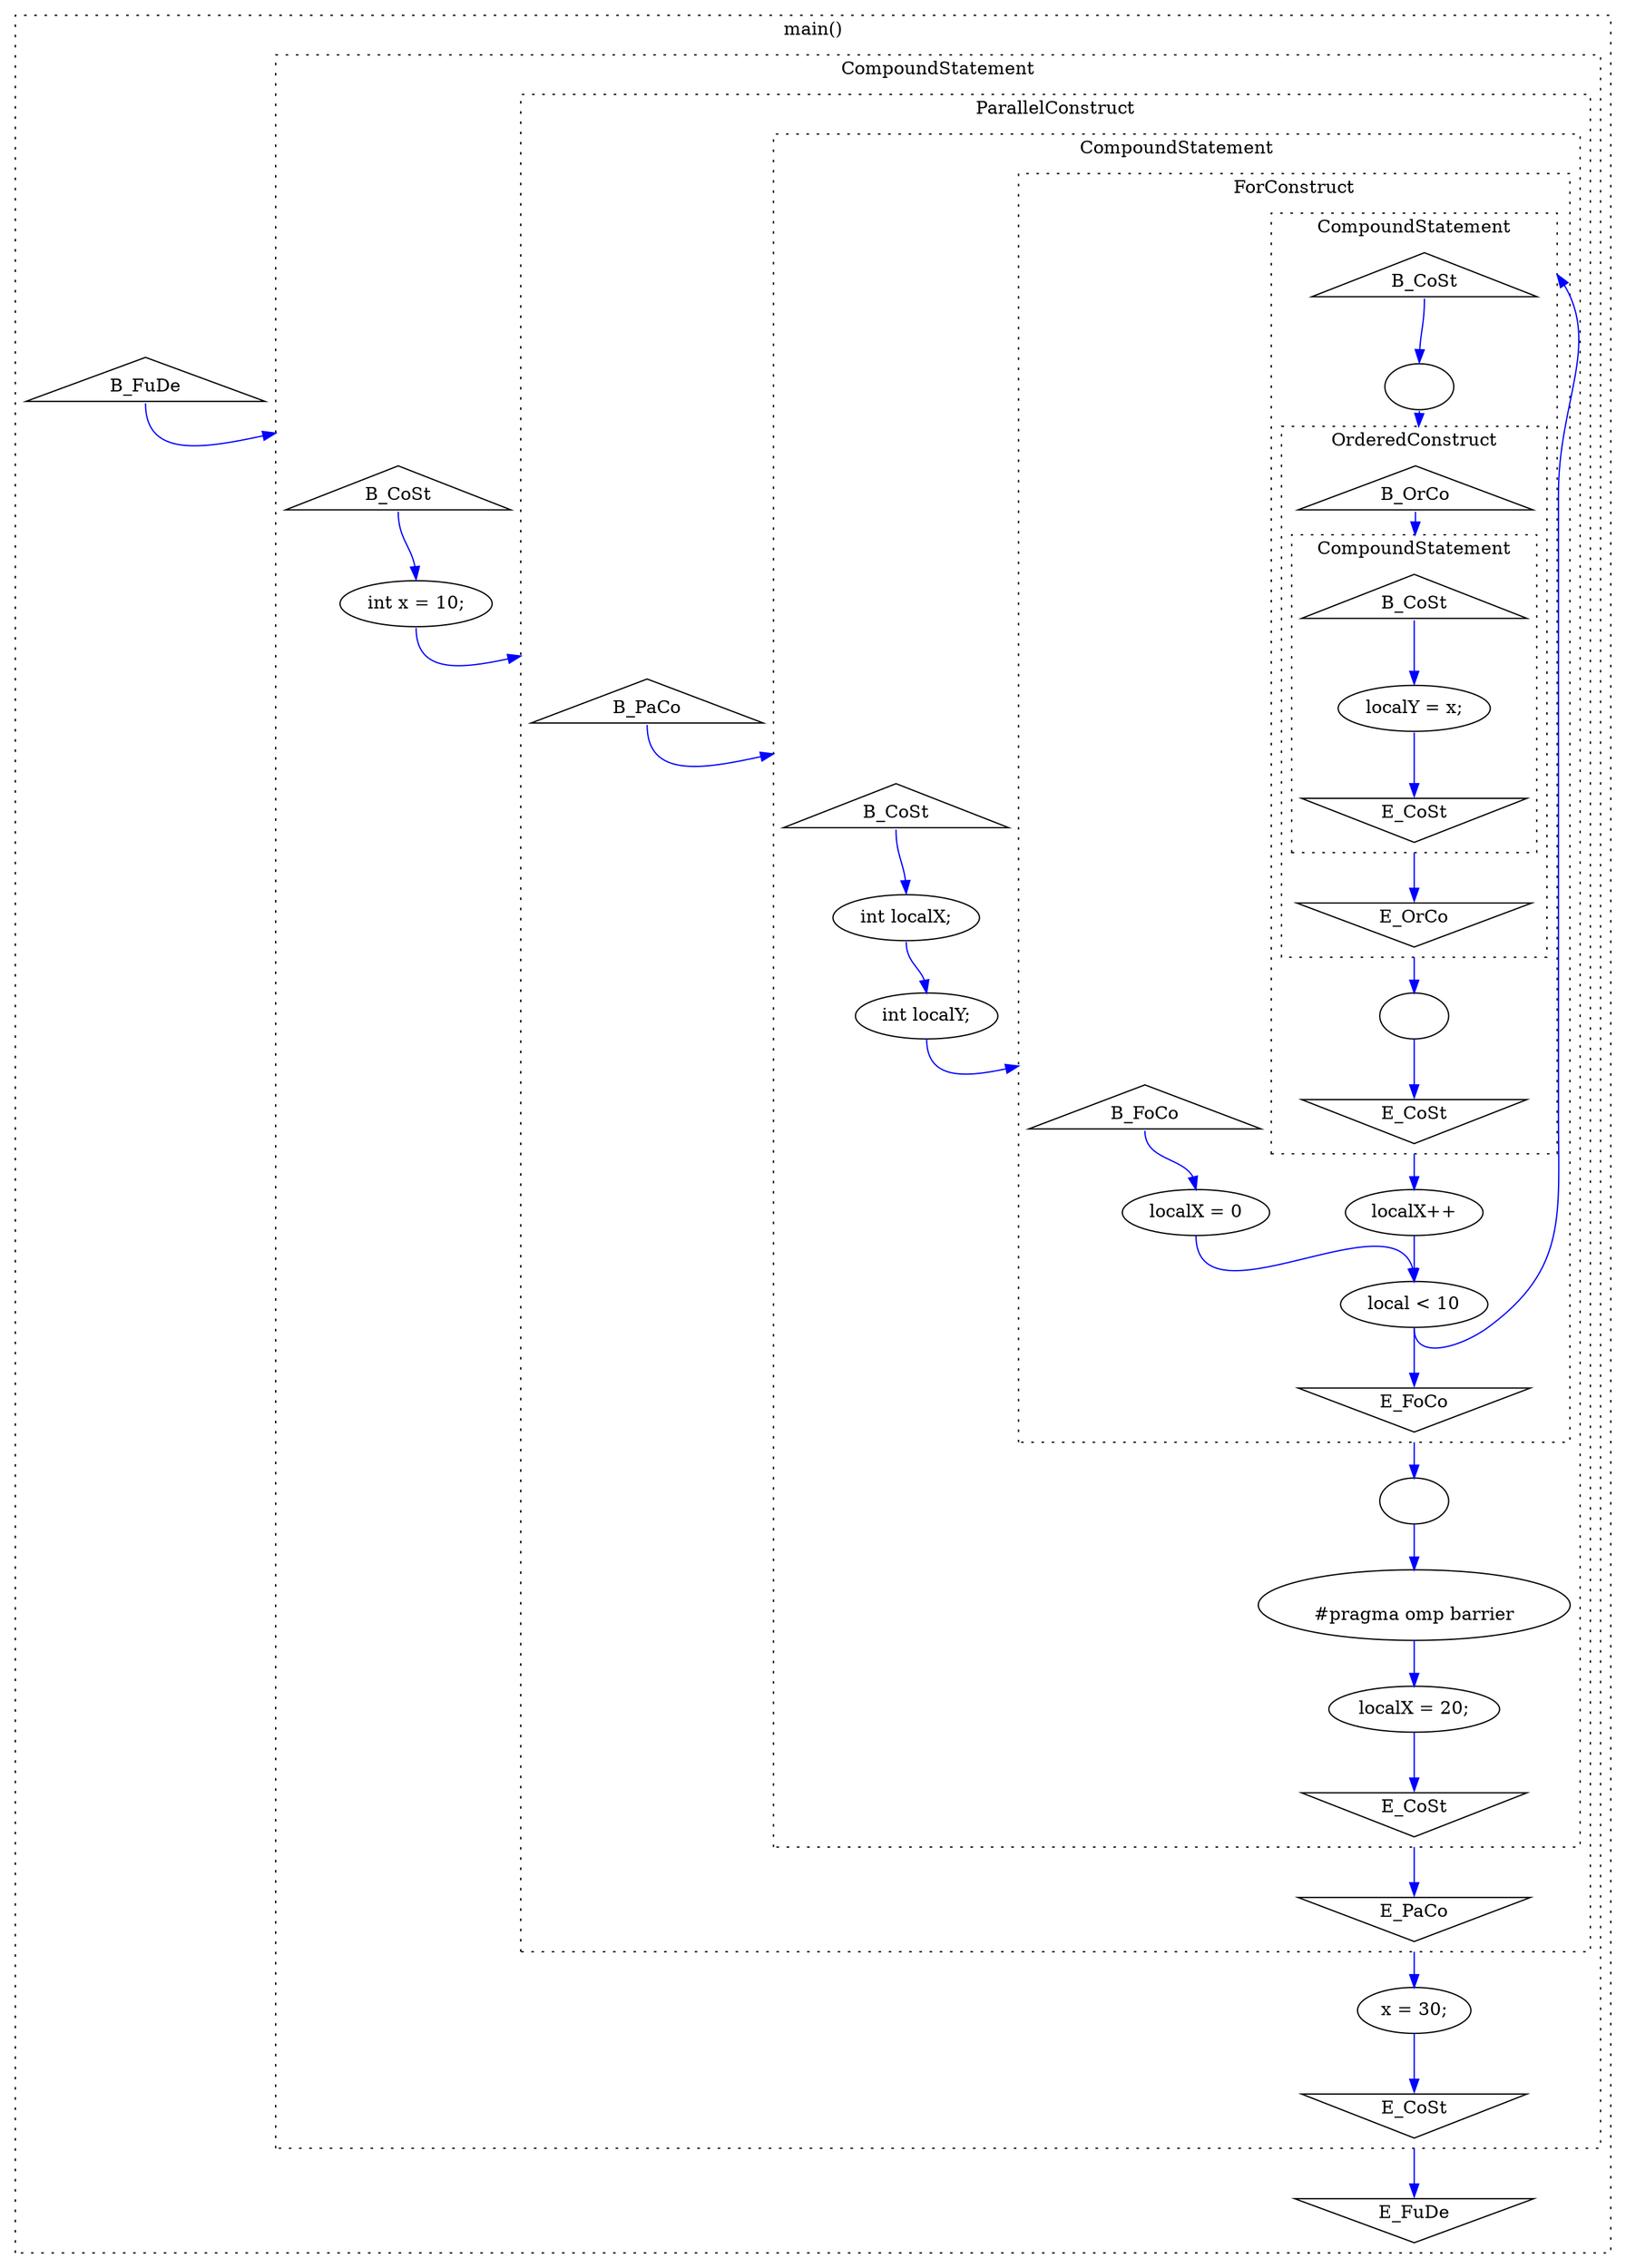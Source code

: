 digraph graph2055422401 {
compound=true;
edge[color=blue];
subgraph cluster212397882 {
compound=true;
style=dotted;
label="main()";
node386153220[label="B_FuDe", shape="triangle"];
node1361009437[label="E_FuDe", shape="invtriangle"];
subgraph cluster837981622 {
compound=true;
style=dotted;
label="CompoundStatement";
node2053668237[label="B_CoSt", shape="triangle"];
node1283634655[label="E_CoSt", shape="invtriangle"];
node1743702241[label="int x = 10;"];
subgraph cluster1108651663 {
compound=true;
style=dotted;
label="ParallelConstruct";
node2074687317[label="B_PaCo", shape="triangle"];
node584866226[label="E_PaCo", shape="invtriangle"];
subgraph cluster870593736 {
compound=true;
style=dotted;
label="CompoundStatement";
node1415812333[label="B_CoSt", shape="triangle"];
node1715606187[label="E_CoSt", shape="invtriangle"];
node647218712[label="int localX;"];
node876864630[label="int localY;"];
subgraph cluster61041877 {
compound=true;
style=dotted;
label="ForConstruct";
node1408290972[label="B_FoCo", shape="triangle"];
node1202508091[label="E_FoCo", shape="invtriangle"];
node1871617286[label="localX = 0"];
node2010350054[label="local < 10"];
node577948592[label="localX++"];
subgraph cluster66515916 {
compound=true;
style=dotted;
label="CompoundStatement";
node403388441[label="B_CoSt", shape="triangle"];
node1933329999[label="E_CoSt", shape="invtriangle"];
node1193749715[label="
"];
subgraph cluster1945886568 {
compound=true;
style=dotted;
label="OrderedConstruct";
node854719230[label="B_OrCo", shape="triangle"];
node594463953[label="E_OrCo", shape="invtriangle"];
subgraph cluster1565601243 {
compound=true;
style=dotted;
label="CompoundStatement";
node1887218054[label="B_CoSt", shape="triangle"];
node1307024253[label="E_CoSt", shape="invtriangle"];
node406511188[label="localY = x;"];
}
}
node1280378749[label="
"];
}
}
node1500821480[label="
"];
node674882504[label="
#pragma omp barrier
"];
node1450121298[label="localX = 20;"];
}
}
node1856128687[label="x = 30;"];
}
}
node386153220 -> node2053668237[tailport=s, headport=n, weight=8, lhead=cluster837981622];
node2053668237 -> node1743702241[tailport=s, headport=n, weight=8];
node1743702241 -> node2074687317[lhead=cluster1108651663, weight=8, tailport=s, headport=n];
node2074687317 -> node1415812333[tailport=s, headport=n, weight=8, lhead=cluster870593736];
node1415812333 -> node647218712[tailport=s, headport=n, weight=8];
node647218712 -> node876864630[weight=8, tailport=s, headport=n];
node876864630 -> node1408290972[lhead=cluster61041877, weight=8, tailport=s, headport=n];
node1408290972 -> node1871617286[tailport=s, headport=n, weight=8];
node1871617286 -> node2010350054[weight=8, tailport=s, headport=n];
node2010350054 -> node403388441[lhead=cluster66515916, weight=8, tailport=s, headport=n];
node2010350054 -> node1202508091[weight=8, tailport=s, headport=n];
node577948592 -> node2010350054[weight=8, tailport=s, headport=n];
node403388441 -> node1193749715[tailport=s, headport=n, weight=8];
node1193749715 -> node854719230[lhead=cluster1945886568, weight=8, tailport=s, headport=n];
node854719230 -> node1887218054[tailport=s, headport=n, weight=8, lhead=cluster1565601243];
node1887218054 -> node406511188[tailport=s, headport=n, weight=8];
node406511188 -> node1307024253[weight=8, tailport=s, headport=n];
node1307024253 -> node594463953[tailport=s, headport=n, weight=8, ltail=cluster1565601243];
node594463953 -> node1280378749[tailport=s, headport=n, weight=8, ltail=cluster1945886568];
node1280378749 -> node1933329999[weight=8, tailport=s, headport=n];
node1933329999 -> node577948592[tailport=s, headport=n, weight=8, ltail=cluster66515916];
node1202508091 -> node1500821480[tailport=s, headport=n, weight=8, ltail=cluster61041877];
node1500821480 -> node674882504[weight=8, tailport=s, headport=n];
node674882504 -> node1450121298[weight=8, tailport=s, headport=n];
node1450121298 -> node1715606187[weight=8, tailport=s, headport=n];
node1715606187 -> node584866226[tailport=s, headport=n, weight=8, ltail=cluster870593736];
node584866226 -> node1856128687[tailport=s, headport=n, weight=8, ltail=cluster1108651663];
node1856128687 -> node1283634655[weight=8, tailport=s, headport=n];
node1283634655 -> node1361009437[tailport=s, headport=n, weight=8, ltail=cluster837981622];
}
